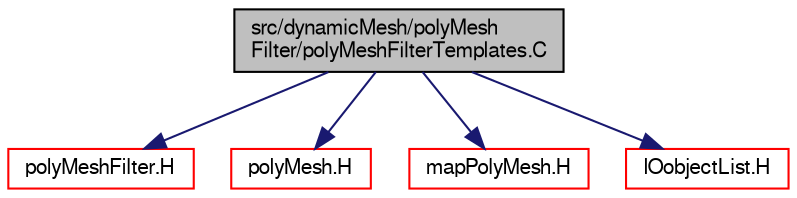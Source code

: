 digraph "src/dynamicMesh/polyMeshFilter/polyMeshFilterTemplates.C"
{
  bgcolor="transparent";
  edge [fontname="FreeSans",fontsize="10",labelfontname="FreeSans",labelfontsize="10"];
  node [fontname="FreeSans",fontsize="10",shape=record];
  Node0 [label="src/dynamicMesh/polyMesh\lFilter/polyMeshFilterTemplates.C",height=0.2,width=0.4,color="black", fillcolor="grey75", style="filled", fontcolor="black"];
  Node0 -> Node1 [color="midnightblue",fontsize="10",style="solid",fontname="FreeSans"];
  Node1 [label="polyMeshFilter.H",height=0.2,width=0.4,color="red",URL="$a00659.html"];
  Node0 -> Node152 [color="midnightblue",fontsize="10",style="solid",fontname="FreeSans"];
  Node152 [label="polyMesh.H",height=0.2,width=0.4,color="red",URL="$a11630.html"];
  Node0 -> Node259 [color="midnightblue",fontsize="10",style="solid",fontname="FreeSans"];
  Node259 [label="mapPolyMesh.H",height=0.2,width=0.4,color="red",URL="$a11597.html"];
  Node0 -> Node262 [color="midnightblue",fontsize="10",style="solid",fontname="FreeSans"];
  Node262 [label="IOobjectList.H",height=0.2,width=0.4,color="red",URL="$a09005.html"];
}

